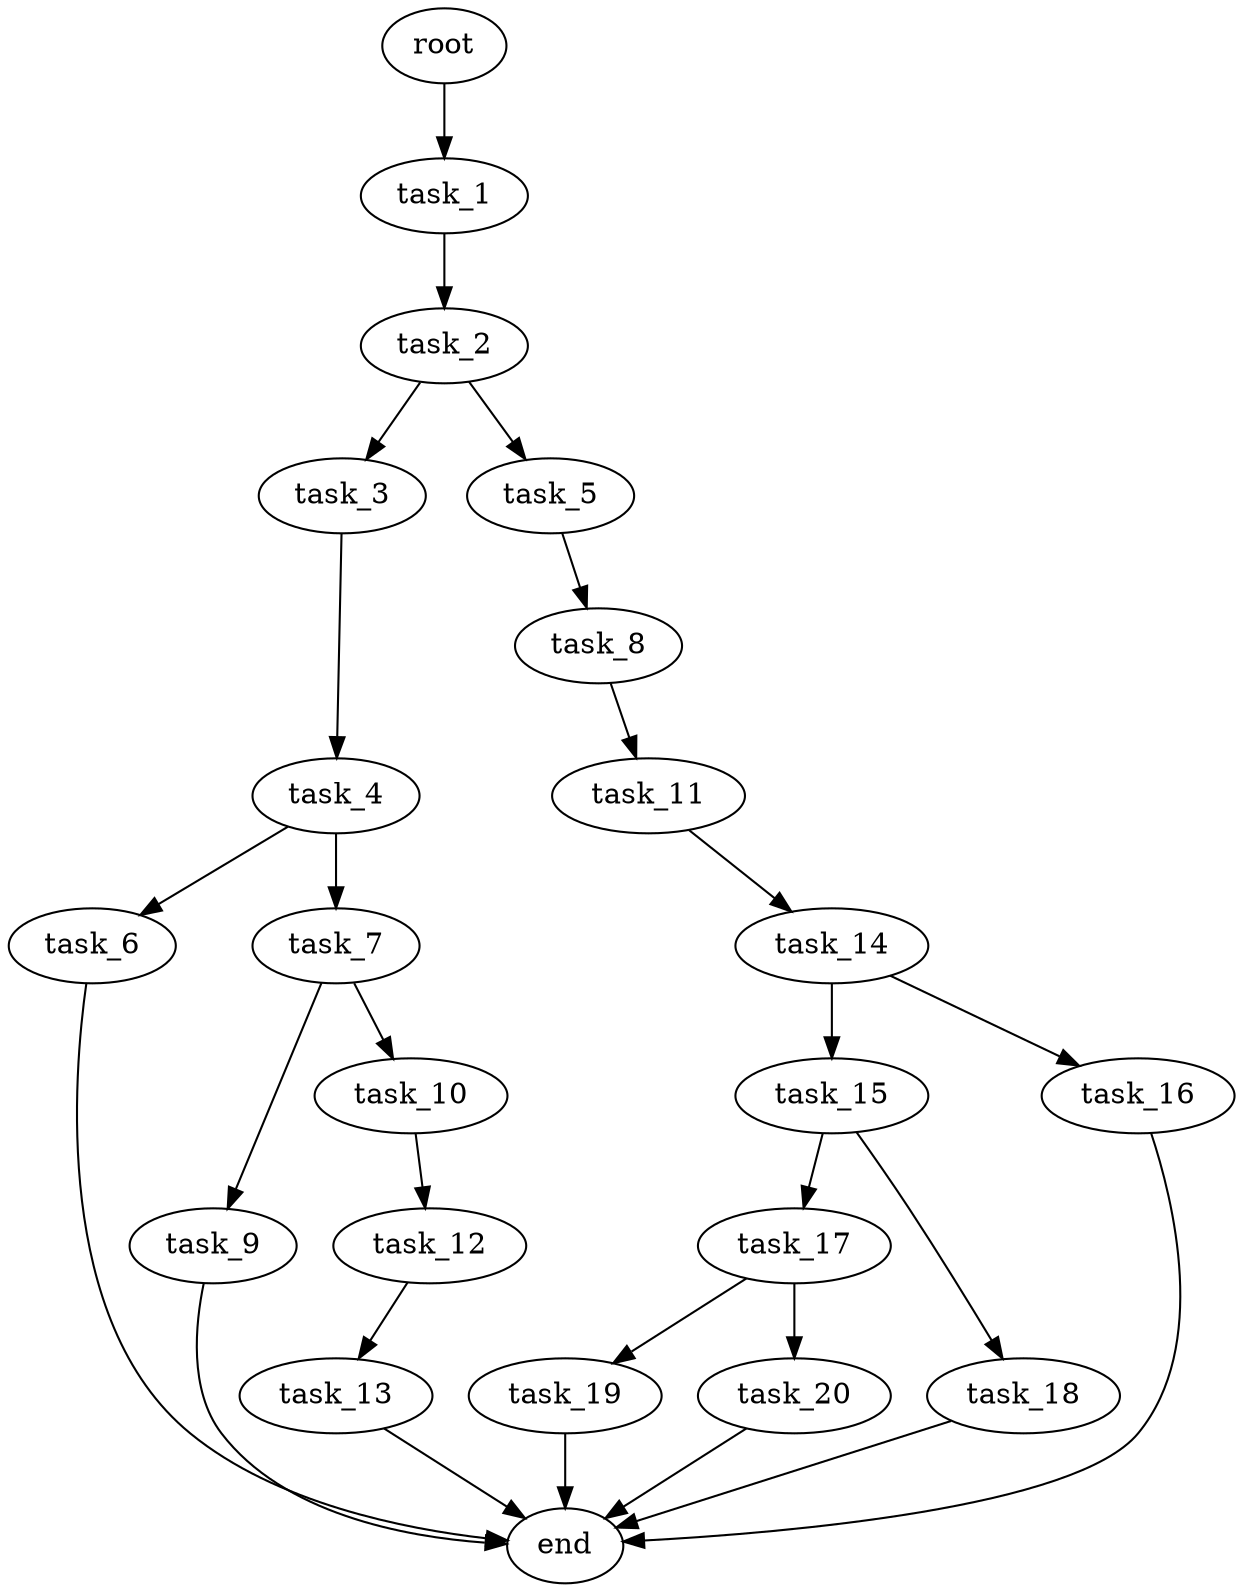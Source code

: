 digraph G {
  root [size="0.000000e+00"];
  task_1 [size="9.308328e+09"];
  task_2 [size="8.391924e+09"];
  task_3 [size="6.499957e+09"];
  task_4 [size="7.914015e+09"];
  task_5 [size="1.376858e+09"];
  task_6 [size="2.869507e+09"];
  task_7 [size="8.297786e+09"];
  task_8 [size="6.961024e+09"];
  task_9 [size="1.388788e+09"];
  task_10 [size="7.055656e+09"];
  task_11 [size="4.486566e+09"];
  task_12 [size="5.350673e+07"];
  task_13 [size="7.931785e+08"];
  task_14 [size="2.559983e+09"];
  task_15 [size="8.349796e+09"];
  task_16 [size="5.488494e+09"];
  task_17 [size="7.272621e+09"];
  task_18 [size="5.278187e+09"];
  task_19 [size="1.112757e+09"];
  task_20 [size="2.881728e+09"];
  end [size="0.000000e+00"];

  root -> task_1 [size="1.000000e-12"];
  task_1 -> task_2 [size="8.391924e+08"];
  task_2 -> task_3 [size="6.499957e+08"];
  task_2 -> task_5 [size="1.376858e+08"];
  task_3 -> task_4 [size="7.914015e+08"];
  task_4 -> task_6 [size="2.869507e+08"];
  task_4 -> task_7 [size="8.297786e+08"];
  task_5 -> task_8 [size="6.961024e+08"];
  task_6 -> end [size="1.000000e-12"];
  task_7 -> task_9 [size="1.388788e+08"];
  task_7 -> task_10 [size="7.055656e+08"];
  task_8 -> task_11 [size="4.486566e+08"];
  task_9 -> end [size="1.000000e-12"];
  task_10 -> task_12 [size="5.350673e+06"];
  task_11 -> task_14 [size="2.559983e+08"];
  task_12 -> task_13 [size="7.931785e+07"];
  task_13 -> end [size="1.000000e-12"];
  task_14 -> task_15 [size="8.349796e+08"];
  task_14 -> task_16 [size="5.488494e+08"];
  task_15 -> task_17 [size="7.272621e+08"];
  task_15 -> task_18 [size="5.278187e+08"];
  task_16 -> end [size="1.000000e-12"];
  task_17 -> task_19 [size="1.112757e+08"];
  task_17 -> task_20 [size="2.881728e+08"];
  task_18 -> end [size="1.000000e-12"];
  task_19 -> end [size="1.000000e-12"];
  task_20 -> end [size="1.000000e-12"];
}
